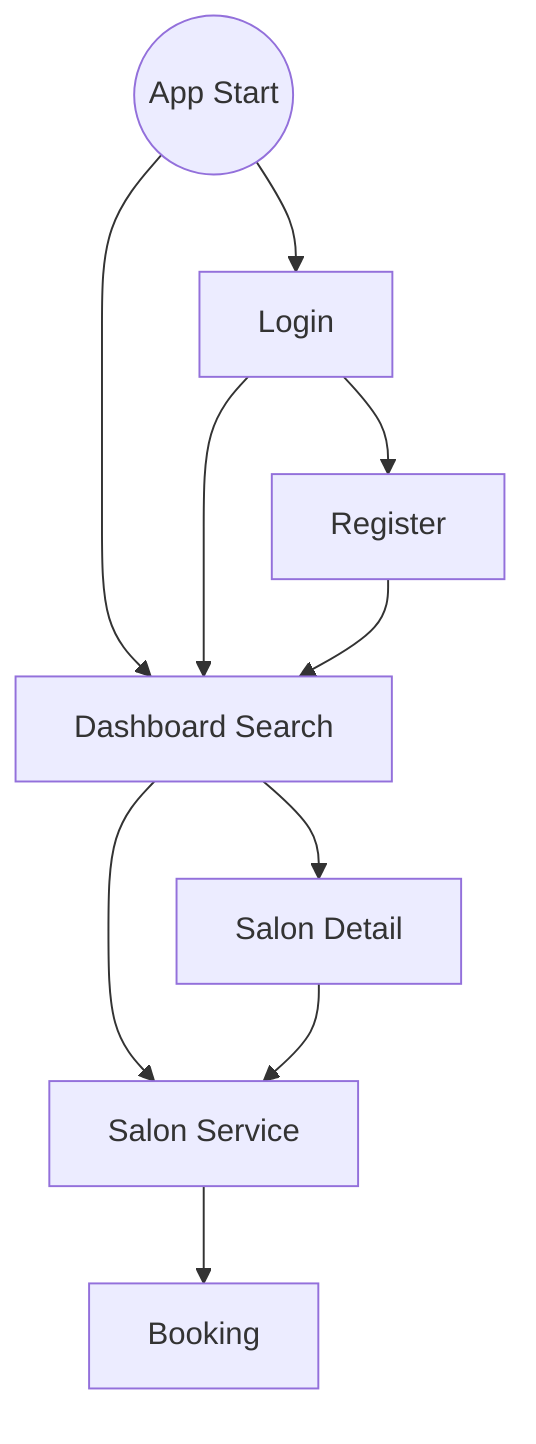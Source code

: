 flowchart TD
    Entry(("App Start"))
    Login["Login"]
    Register["Register"]
    Dashboard["Dashboard Search"]
    SalonDetail["Salon Detail"]
    SalonService["Salon Service"]
    Booking["Booking"]

    Entry --> Dashboard
    Entry --> Login
    Login --> Register
    Login --> Dashboard
    Register --> Dashboard

    Dashboard --> SalonDetail
    Dashboard --> SalonService
    SalonDetail --> SalonService
    SalonService --> Booking